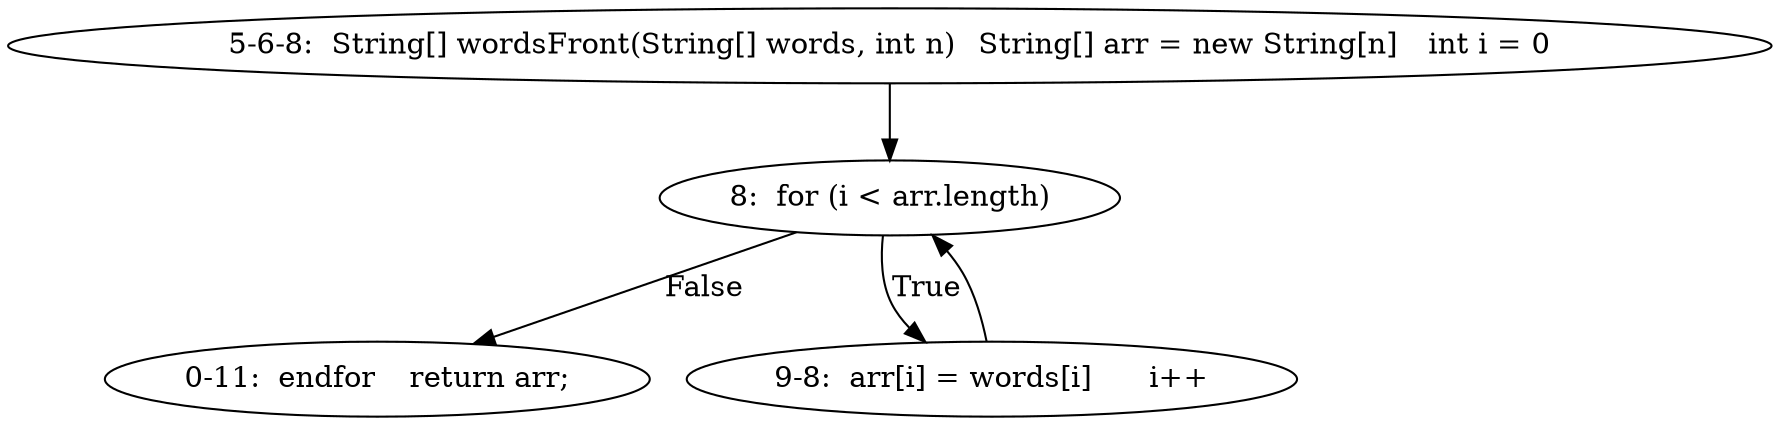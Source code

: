 digraph result_test { 
// graph-vertices
  a2  [label="5-6-8:  String[] wordsFront(String[] words, int n)	String[] arr = new String[n]	int i = 0"]; 
  3  [label="8:  for (i < arr.length)"]; 
  a3  [label="0-11:  endfor	return arr;"]; 
  a4  [label="9-8:  arr[i] = words[i]	i++"]; 
// graph-edges
  a2 -> 3;
  3 -> a3  [label="False"]; 
  3 -> a4  [label="True"]; 
  a4 -> 3;
}